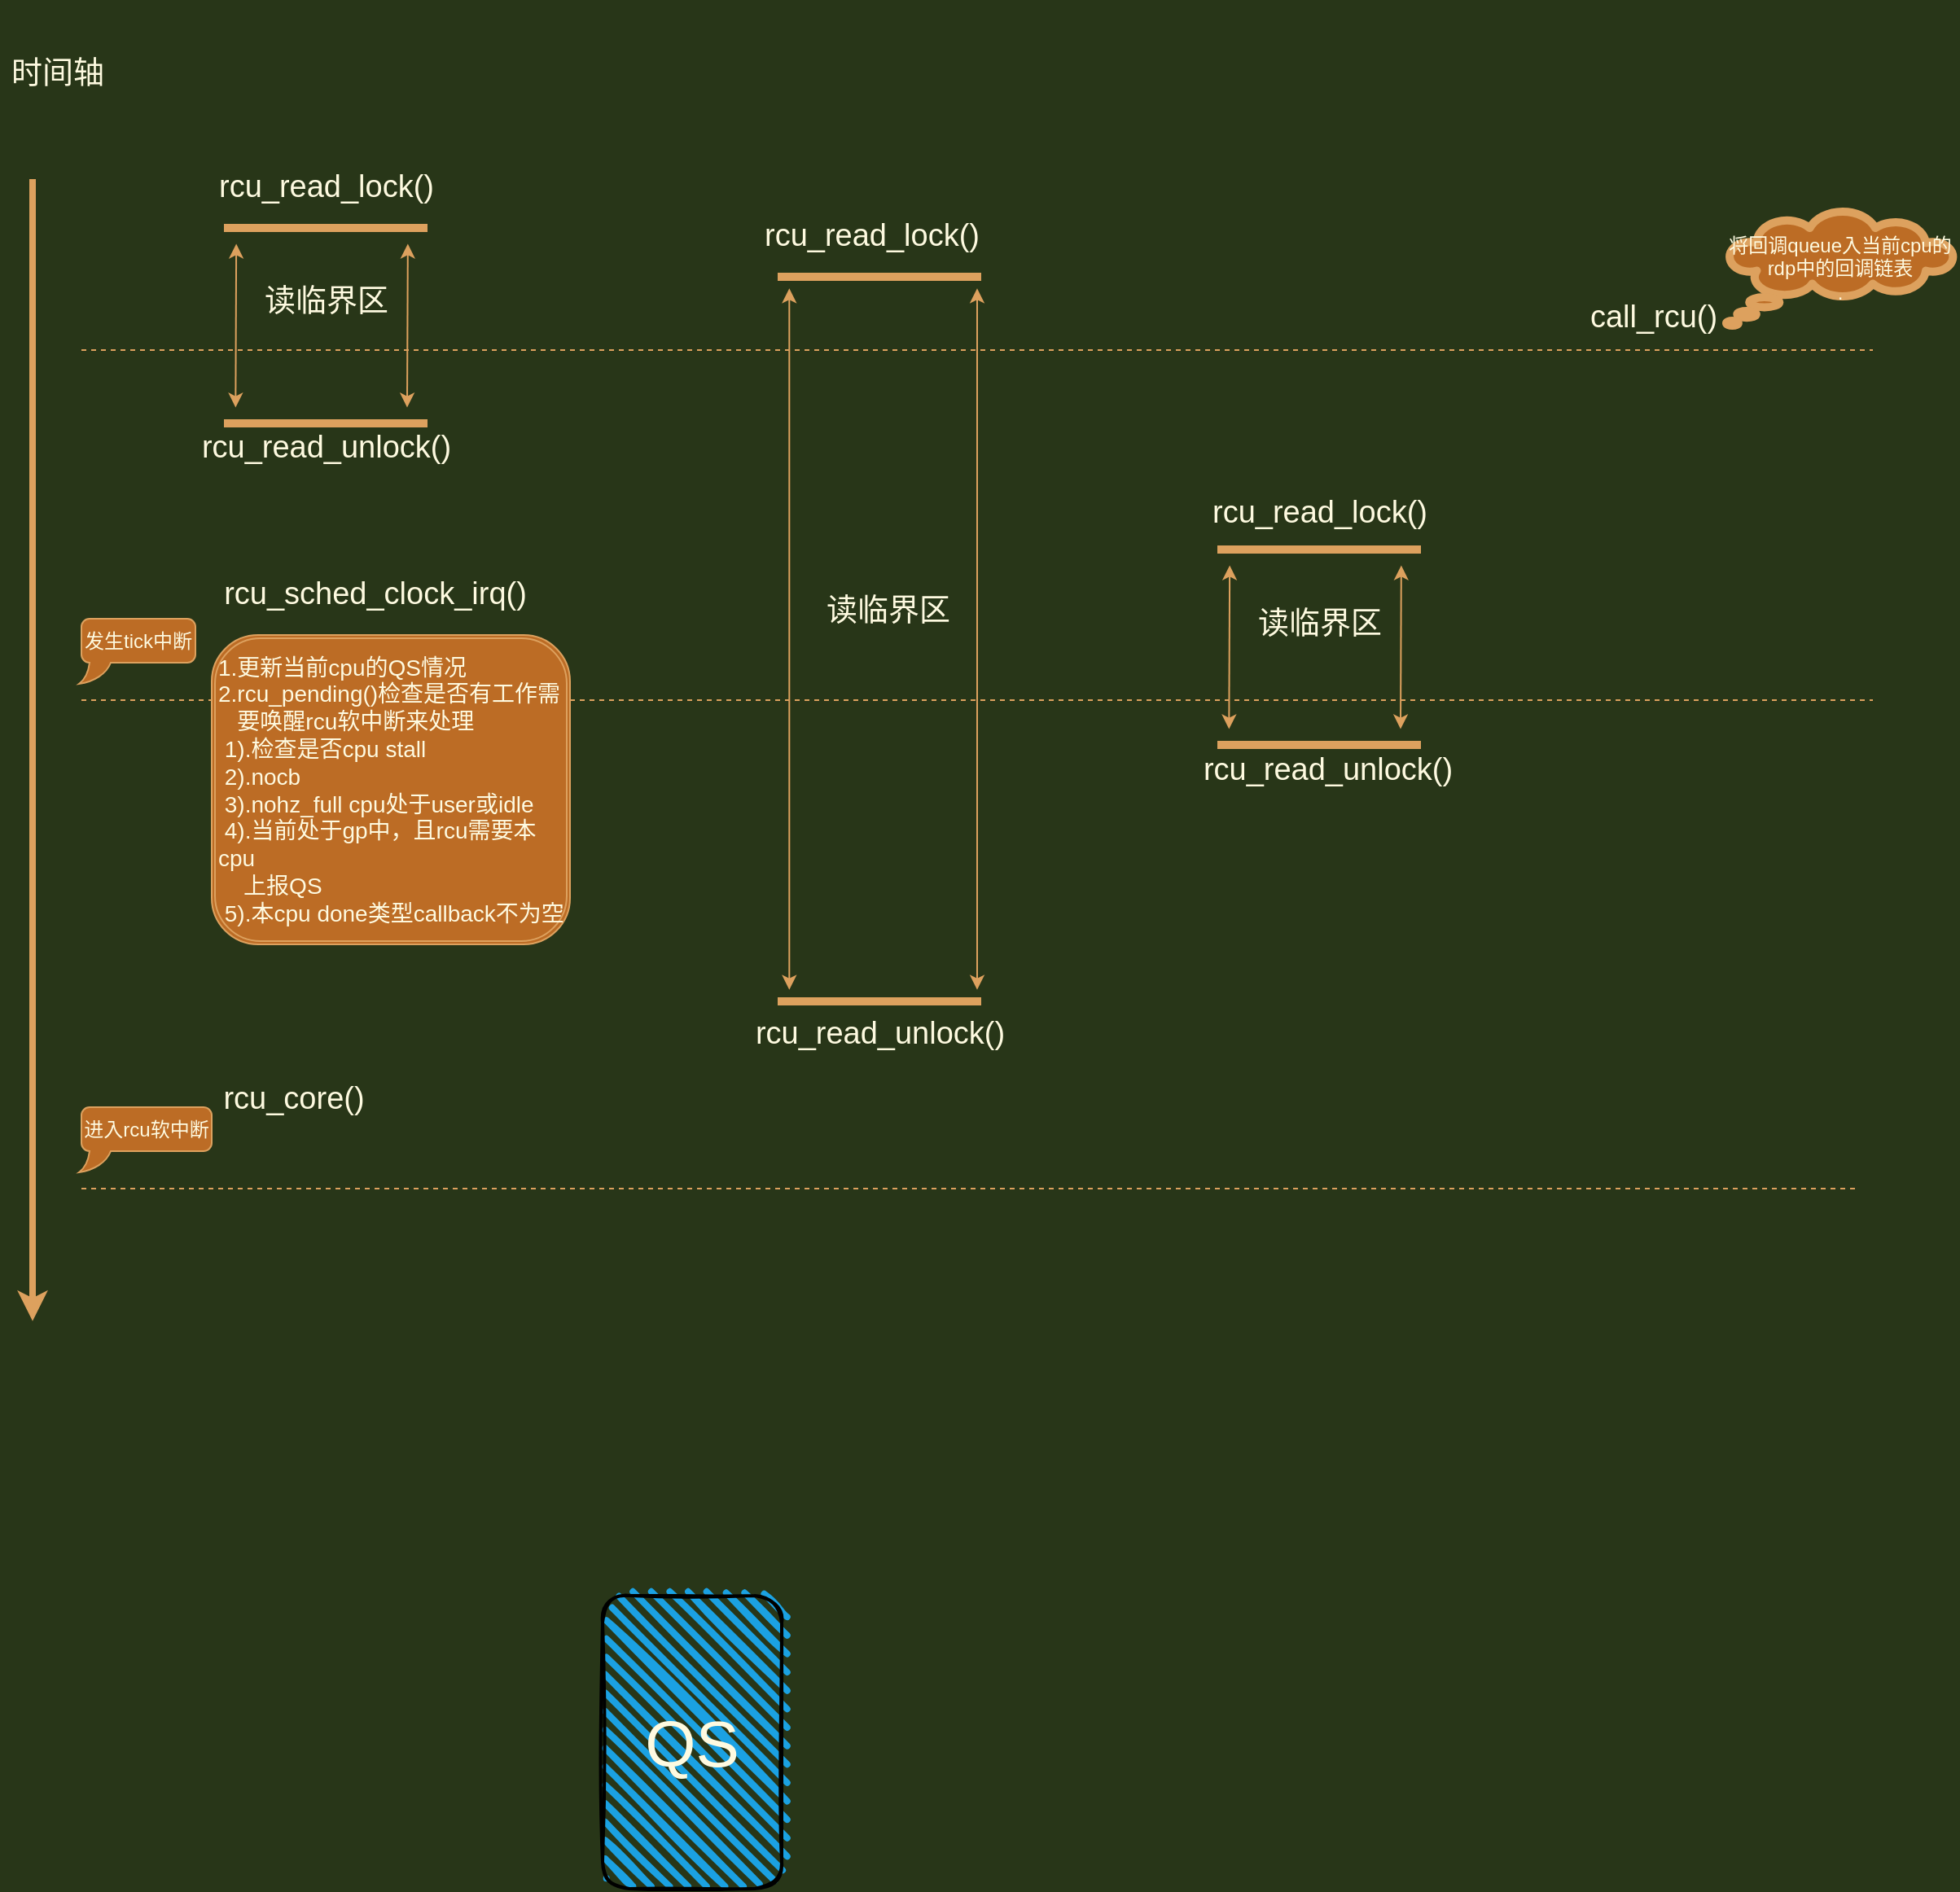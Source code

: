 <mxfile version="14.6.6" type="github">
  <diagram id="IhDVK5kIIlVH_irtN-wy" name="Page-1">
    <mxGraphModel dx="1312" dy="880" grid="1" gridSize="10" guides="1" tooltips="1" connect="1" arrows="1" fold="1" page="1" pageScale="1" pageWidth="850" pageHeight="1100" background="#283618" math="0" shadow="0">
      <root>
        <mxCell id="0" />
        <mxCell id="1" parent="0" />
        <mxCell id="dhijnRjkVFzv72ZYH4DM-1" value="" style="shape=partialRectangle;whiteSpace=wrap;html=1;left=0;right=0;fillColor=none;rounded=0;sketch=0;fontColor=#FEFAE0;strokeColor=#DDA15E;strokeWidth=5;" vertex="1" parent="1">
          <mxGeometry x="140" y="240" width="120" height="120" as="geometry" />
        </mxCell>
        <mxCell id="dhijnRjkVFzv72ZYH4DM-3" value="读临界区" style="text;html=1;resizable=0;autosize=1;align=center;verticalAlign=middle;points=[];fillColor=none;strokeColor=none;rounded=0;sketch=0;fontColor=#FEFAE0;fontSize=19;" vertex="1" parent="1">
          <mxGeometry x="155" y="270" width="90" height="30" as="geometry" />
        </mxCell>
        <mxCell id="dhijnRjkVFzv72ZYH4DM-6" value="" style="endArrow=none;dashed=1;html=1;fontSize=19;fontColor=#FEFAE0;strokeColor=#DDA15E;fillColor=#BC6C25;labelBackgroundColor=#283618;" edge="1" parent="1">
          <mxGeometry width="50" height="50" relative="1" as="geometry">
            <mxPoint x="50" y="315" as="sourcePoint" />
            <mxPoint x="1150" y="315" as="targetPoint" />
          </mxGeometry>
        </mxCell>
        <mxCell id="dhijnRjkVFzv72ZYH4DM-7" value="call_rcu()" style="text;html=1;resizable=0;autosize=1;align=center;verticalAlign=middle;points=[];fillColor=none;strokeColor=none;rounded=0;sketch=0;fontColor=#FEFAE0;fontSize=19;" vertex="1" parent="1">
          <mxGeometry x="970" y="280" width="90" height="30" as="geometry" />
        </mxCell>
        <mxCell id="dhijnRjkVFzv72ZYH4DM-8" value="rcu_read_lock()" style="text;html=1;resizable=0;autosize=1;align=center;verticalAlign=middle;points=[];fillColor=none;strokeColor=none;rounded=0;sketch=0;fontColor=#FEFAE0;fontSize=19;" vertex="1" parent="1">
          <mxGeometry x="125" y="200" width="150" height="30" as="geometry" />
        </mxCell>
        <mxCell id="dhijnRjkVFzv72ZYH4DM-9" value="rcu_read_unlock()" style="text;html=1;resizable=0;autosize=1;align=center;verticalAlign=middle;points=[];fillColor=none;strokeColor=none;rounded=0;sketch=0;fontColor=#FEFAE0;fontSize=19;" vertex="1" parent="1">
          <mxGeometry x="115" y="360" width="170" height="30" as="geometry" />
        </mxCell>
        <mxCell id="dhijnRjkVFzv72ZYH4DM-11" value="将回调queue入当前cpu的rdp中的回调链表&lt;br&gt;." style="whiteSpace=wrap;html=1;shape=mxgraph.basic.cloud_callout;rounded=0;sketch=0;fontSize=12;fontColor=#FEFAE0;strokeColor=#DDA15E;strokeWidth=5;fillColor=#BC6C25;" vertex="1" parent="1">
          <mxGeometry x="1060" y="230" width="140" height="70" as="geometry" />
        </mxCell>
        <mxCell id="dhijnRjkVFzv72ZYH4DM-12" value="" style="endArrow=classic;html=1;fontSize=13;fontColor=#FEFAE0;fillColor=#BC6C25;strokeWidth=4;strokeColor=#DDA15E;labelBackgroundColor=#283618;" edge="1" parent="1">
          <mxGeometry width="50" height="50" relative="1" as="geometry">
            <mxPoint x="20" y="210" as="sourcePoint" />
            <mxPoint x="20" y="911.379" as="targetPoint" />
          </mxGeometry>
        </mxCell>
        <mxCell id="dhijnRjkVFzv72ZYH4DM-13" value="时间轴" style="text;html=1;resizable=0;autosize=1;align=center;verticalAlign=middle;points=[];fillColor=none;strokeColor=none;rounded=0;sketch=0;fontColor=#FEFAE0;fontSize=19;" vertex="1" parent="1">
          <mxGeometry y="130" width="70" height="30" as="geometry" />
        </mxCell>
        <mxCell id="dhijnRjkVFzv72ZYH4DM-17" value="发生tick中断" style="whiteSpace=wrap;html=1;shape=mxgraph.basic.roundRectCallout;dx=7.8;dy=13;size=5;boundedLbl=1;rounded=0;sketch=0;fontColor=#FEFAE0;strokeColor=#DDA15E;fillColor=#BC6C25;" vertex="1" parent="1">
          <mxGeometry x="50" y="480" width="70" height="40" as="geometry" />
        </mxCell>
        <mxCell id="dhijnRjkVFzv72ZYH4DM-18" value="" style="endArrow=none;dashed=1;html=1;fontSize=19;fontColor=#FEFAE0;strokeColor=#DDA15E;fillColor=#BC6C25;labelBackgroundColor=#283618;" edge="1" parent="1">
          <mxGeometry width="50" height="50" relative="1" as="geometry">
            <mxPoint x="50" y="530.0" as="sourcePoint" />
            <mxPoint x="1150" y="530" as="targetPoint" />
          </mxGeometry>
        </mxCell>
        <mxCell id="dhijnRjkVFzv72ZYH4DM-20" value="rcu_sched_clock_irq()" style="text;html=1;resizable=0;autosize=1;align=center;verticalAlign=middle;points=[];fillColor=none;strokeColor=none;rounded=0;sketch=0;fontColor=#FEFAE0;fontSize=19;" vertex="1" parent="1">
          <mxGeometry x="130" y="450" width="200" height="30" as="geometry" />
        </mxCell>
        <mxCell id="dhijnRjkVFzv72ZYH4DM-22" value="&lt;span style=&quot;font-size: 14px&quot;&gt;1.更新当前cpu的QS情况&lt;/span&gt;&lt;br style=&quot;font-size: 14px&quot;&gt;&lt;span style=&quot;font-size: 14px&quot;&gt;2.rcu_pending()检查是否有工作需&lt;br&gt;&amp;nbsp; &amp;nbsp;要唤醒rcu软中断来处理&lt;br&gt;&amp;nbsp;1).检查是否cpu stall&lt;br&gt;&amp;nbsp;2).nocb&lt;br&gt;&amp;nbsp;3).nohz_full cpu处于user或idle&lt;br&gt;&amp;nbsp;4).当前处于gp中，且rcu需要本cpu&lt;br&gt;&amp;nbsp; &amp;nbsp; 上报QS&lt;br&gt;&amp;nbsp;5).本cpu done类型callback不为空&lt;br&gt;&lt;/span&gt;" style="shape=ext;double=1;rounded=1;whiteSpace=wrap;html=1;sketch=0;fontColor=#FEFAE0;strokeColor=#DDA15E;fillColor=#BC6C25;align=left;" vertex="1" parent="1">
          <mxGeometry x="130" y="490" width="220" height="190" as="geometry" />
        </mxCell>
        <mxCell id="dhijnRjkVFzv72ZYH4DM-24" value="" style="endArrow=none;dashed=1;html=1;fontSize=19;fontColor=#FEFAE0;strokeColor=#DDA15E;fillColor=#BC6C25;labelBackgroundColor=#283618;" edge="1" parent="1">
          <mxGeometry width="50" height="50" relative="1" as="geometry">
            <mxPoint x="50" y="830" as="sourcePoint" />
            <mxPoint x="1140" y="830" as="targetPoint" />
          </mxGeometry>
        </mxCell>
        <mxCell id="dhijnRjkVFzv72ZYH4DM-25" value="进入rcu软中断" style="whiteSpace=wrap;html=1;shape=mxgraph.basic.roundRectCallout;dx=7.8;dy=13;size=5;boundedLbl=1;rounded=0;sketch=0;fontColor=#FEFAE0;strokeColor=#DDA15E;fillColor=#BC6C25;" vertex="1" parent="1">
          <mxGeometry x="50" y="780" width="80" height="40" as="geometry" />
        </mxCell>
        <mxCell id="dhijnRjkVFzv72ZYH4DM-26" value="rcu_core()" style="text;html=1;resizable=0;autosize=1;align=center;verticalAlign=middle;points=[];fillColor=none;strokeColor=none;rounded=0;sketch=0;fontColor=#FEFAE0;fontSize=19;" vertex="1" parent="1">
          <mxGeometry x="130" y="760" width="100" height="30" as="geometry" />
        </mxCell>
        <mxCell id="dhijnRjkVFzv72ZYH4DM-32" value="" style="shape=image;html=1;verticalAlign=top;verticalLabelPosition=bottom;labelBackgroundColor=#ffffff;imageAspect=0;aspect=fixed;image=https://cdn1.iconfinder.com/data/icons/technology-and-hardware-2/200/vector_66_06-128.png;rounded=0;sketch=0;fontColor=#FEFAE0;strokeColor=#DDA15E;fillColor=#BC6C25;align=left;" vertex="1" parent="1">
          <mxGeometry x="155" y="100" width="68" height="68" as="geometry" />
        </mxCell>
        <mxCell id="dhijnRjkVFzv72ZYH4DM-33" value="" style="shape=image;html=1;verticalAlign=top;verticalLabelPosition=bottom;labelBackgroundColor=#ffffff;imageAspect=0;aspect=fixed;image=https://cdn1.iconfinder.com/data/icons/technology-and-hardware-2/200/vector_66_06-128.png;rounded=0;sketch=0;fontColor=#FEFAE0;strokeColor=#DDA15E;fillColor=#BC6C25;align=left;" vertex="1" parent="1">
          <mxGeometry x="480" y="100" width="68" height="68" as="geometry" />
        </mxCell>
        <mxCell id="dhijnRjkVFzv72ZYH4DM-34" value="" style="shape=image;html=1;verticalAlign=top;verticalLabelPosition=bottom;labelBackgroundColor=#ffffff;imageAspect=0;aspect=fixed;image=https://cdn1.iconfinder.com/data/icons/technology-and-hardware-2/200/vector_66_06-128.png;rounded=0;sketch=0;fontColor=#FEFAE0;strokeColor=#DDA15E;fillColor=#BC6C25;align=left;" vertex="1" parent="1">
          <mxGeometry x="1056" y="100" width="68" height="68" as="geometry" />
        </mxCell>
        <mxCell id="dhijnRjkVFzv72ZYH4DM-36" value="" style="shape=partialRectangle;whiteSpace=wrap;html=1;left=0;right=0;fillColor=none;rounded=0;sketch=0;fontColor=#FEFAE0;strokeColor=#DDA15E;strokeWidth=5;" vertex="1" parent="1">
          <mxGeometry x="480" y="270" width="120" height="445" as="geometry" />
        </mxCell>
        <mxCell id="dhijnRjkVFzv72ZYH4DM-37" value="读临界区" style="text;html=1;resizable=0;autosize=1;align=center;verticalAlign=middle;points=[];fillColor=none;strokeColor=none;rounded=0;sketch=0;fontColor=#FEFAE0;fontSize=19;" vertex="1" parent="1">
          <mxGeometry x="500" y="460" width="90" height="30" as="geometry" />
        </mxCell>
        <mxCell id="dhijnRjkVFzv72ZYH4DM-38" value="rcu_read_lock()" style="text;html=1;resizable=0;autosize=1;align=center;verticalAlign=middle;points=[];fillColor=none;strokeColor=none;rounded=0;sketch=0;fontColor=#FEFAE0;fontSize=19;" vertex="1" parent="1">
          <mxGeometry x="460" y="230" width="150" height="30" as="geometry" />
        </mxCell>
        <mxCell id="dhijnRjkVFzv72ZYH4DM-39" value="rcu_read_unlock()" style="text;html=1;resizable=0;autosize=1;align=center;verticalAlign=middle;points=[];fillColor=none;strokeColor=none;rounded=0;sketch=0;fontColor=#FEFAE0;fontSize=19;" vertex="1" parent="1">
          <mxGeometry x="455" y="720" width="170" height="30" as="geometry" />
        </mxCell>
        <mxCell id="dhijnRjkVFzv72ZYH4DM-42" value="" style="endArrow=classic;startArrow=classic;html=1;fontColor=#FEFAE0;strokeColor=#DDA15E;fillColor=#BC6C25;" edge="1" parent="1">
          <mxGeometry width="50" height="50" relative="1" as="geometry">
            <mxPoint x="484.66" y="707.85" as="sourcePoint" />
            <mxPoint x="484.66" y="277.16" as="targetPoint" />
          </mxGeometry>
        </mxCell>
        <mxCell id="dhijnRjkVFzv72ZYH4DM-44" value="" style="endArrow=classic;startArrow=classic;html=1;fontColor=#FEFAE0;strokeColor=#DDA15E;fillColor=#BC6C25;" edge="1" parent="1">
          <mxGeometry width="50" height="50" relative="1" as="geometry">
            <mxPoint x="600.0" y="707.85" as="sourcePoint" />
            <mxPoint x="600.0" y="277.16" as="targetPoint" />
          </mxGeometry>
        </mxCell>
        <mxCell id="dhijnRjkVFzv72ZYH4DM-45" value="" style="endArrow=classic;startArrow=classic;html=1;fontColor=#FEFAE0;strokeColor=#DDA15E;fillColor=#BC6C25;exitX=0.174;exitY=0.018;exitDx=0;exitDy=0;exitPerimeter=0;" edge="1" parent="1">
          <mxGeometry width="50" height="50" relative="1" as="geometry">
            <mxPoint x="250.0" y="350.27" as="sourcePoint" />
            <mxPoint x="250.42" y="249.73" as="targetPoint" />
          </mxGeometry>
        </mxCell>
        <mxCell id="dhijnRjkVFzv72ZYH4DM-46" value="" style="endArrow=classic;startArrow=classic;html=1;fontColor=#FEFAE0;strokeColor=#DDA15E;fillColor=#BC6C25;exitX=0.174;exitY=0.018;exitDx=0;exitDy=0;exitPerimeter=0;" edge="1" parent="1">
          <mxGeometry width="50" height="50" relative="1" as="geometry">
            <mxPoint x="144.66" y="350.27" as="sourcePoint" />
            <mxPoint x="145.08" y="249.73" as="targetPoint" />
          </mxGeometry>
        </mxCell>
        <mxCell id="dhijnRjkVFzv72ZYH4DM-47" value="" style="shape=image;html=1;verticalAlign=top;verticalLabelPosition=bottom;labelBackgroundColor=#ffffff;imageAspect=0;aspect=fixed;image=https://cdn1.iconfinder.com/data/icons/technology-and-hardware-2/200/vector_66_06-128.png;rounded=0;sketch=0;fontColor=#FEFAE0;strokeColor=#DDA15E;fillColor=#BC6C25;align=left;" vertex="1" parent="1">
          <mxGeometry x="760" y="100" width="68" height="68" as="geometry" />
        </mxCell>
        <mxCell id="dhijnRjkVFzv72ZYH4DM-54" value="" style="shape=partialRectangle;whiteSpace=wrap;html=1;left=0;right=0;fillColor=none;rounded=0;sketch=0;fontColor=#FEFAE0;strokeColor=#DDA15E;strokeWidth=5;" vertex="1" parent="1">
          <mxGeometry x="750" y="437.5" width="120" height="120" as="geometry" />
        </mxCell>
        <mxCell id="dhijnRjkVFzv72ZYH4DM-55" value="读临界区" style="text;html=1;resizable=0;autosize=1;align=center;verticalAlign=middle;points=[];fillColor=none;strokeColor=none;rounded=0;sketch=0;fontColor=#FEFAE0;fontSize=19;" vertex="1" parent="1">
          <mxGeometry x="765" y="467.5" width="90" height="30" as="geometry" />
        </mxCell>
        <mxCell id="dhijnRjkVFzv72ZYH4DM-56" value="rcu_read_lock()" style="text;html=1;resizable=0;autosize=1;align=center;verticalAlign=middle;points=[];fillColor=none;strokeColor=none;rounded=0;sketch=0;fontColor=#FEFAE0;fontSize=19;" vertex="1" parent="1">
          <mxGeometry x="735" y="400" width="150" height="30" as="geometry" />
        </mxCell>
        <mxCell id="dhijnRjkVFzv72ZYH4DM-57" value="rcu_read_unlock()" style="text;html=1;resizable=0;autosize=1;align=center;verticalAlign=middle;points=[];fillColor=none;strokeColor=none;rounded=0;sketch=0;fontColor=#FEFAE0;fontSize=19;" vertex="1" parent="1">
          <mxGeometry x="730" y="557.5" width="170" height="30" as="geometry" />
        </mxCell>
        <mxCell id="dhijnRjkVFzv72ZYH4DM-58" value="" style="endArrow=classic;startArrow=classic;html=1;fontColor=#FEFAE0;strokeColor=#DDA15E;fillColor=#BC6C25;exitX=0.174;exitY=0.018;exitDx=0;exitDy=0;exitPerimeter=0;" edge="1" parent="1">
          <mxGeometry width="50" height="50" relative="1" as="geometry">
            <mxPoint x="860" y="547.77" as="sourcePoint" />
            <mxPoint x="860.42" y="447.23" as="targetPoint" />
          </mxGeometry>
        </mxCell>
        <mxCell id="dhijnRjkVFzv72ZYH4DM-59" value="" style="endArrow=classic;startArrow=classic;html=1;fontColor=#FEFAE0;strokeColor=#DDA15E;fillColor=#BC6C25;exitX=0.174;exitY=0.018;exitDx=0;exitDy=0;exitPerimeter=0;" edge="1" parent="1">
          <mxGeometry width="50" height="50" relative="1" as="geometry">
            <mxPoint x="754.66" y="547.77" as="sourcePoint" />
            <mxPoint x="755.08" y="447.23" as="targetPoint" />
          </mxGeometry>
        </mxCell>
        <mxCell id="dhijnRjkVFzv72ZYH4DM-61" value="&lt;font style=&quot;font-size: 40px&quot;&gt;QS&lt;/font&gt;" style="rounded=1;whiteSpace=wrap;html=1;strokeWidth=2;fillWeight=4;hachureGap=8;hachureAngle=45;fillColor=#1ba1e2;sketch=1;fontColor=#FEFAE0;align=center;" vertex="1" parent="1">
          <mxGeometry x="370" y="1080" width="110" height="180" as="geometry" />
        </mxCell>
      </root>
    </mxGraphModel>
  </diagram>
</mxfile>
